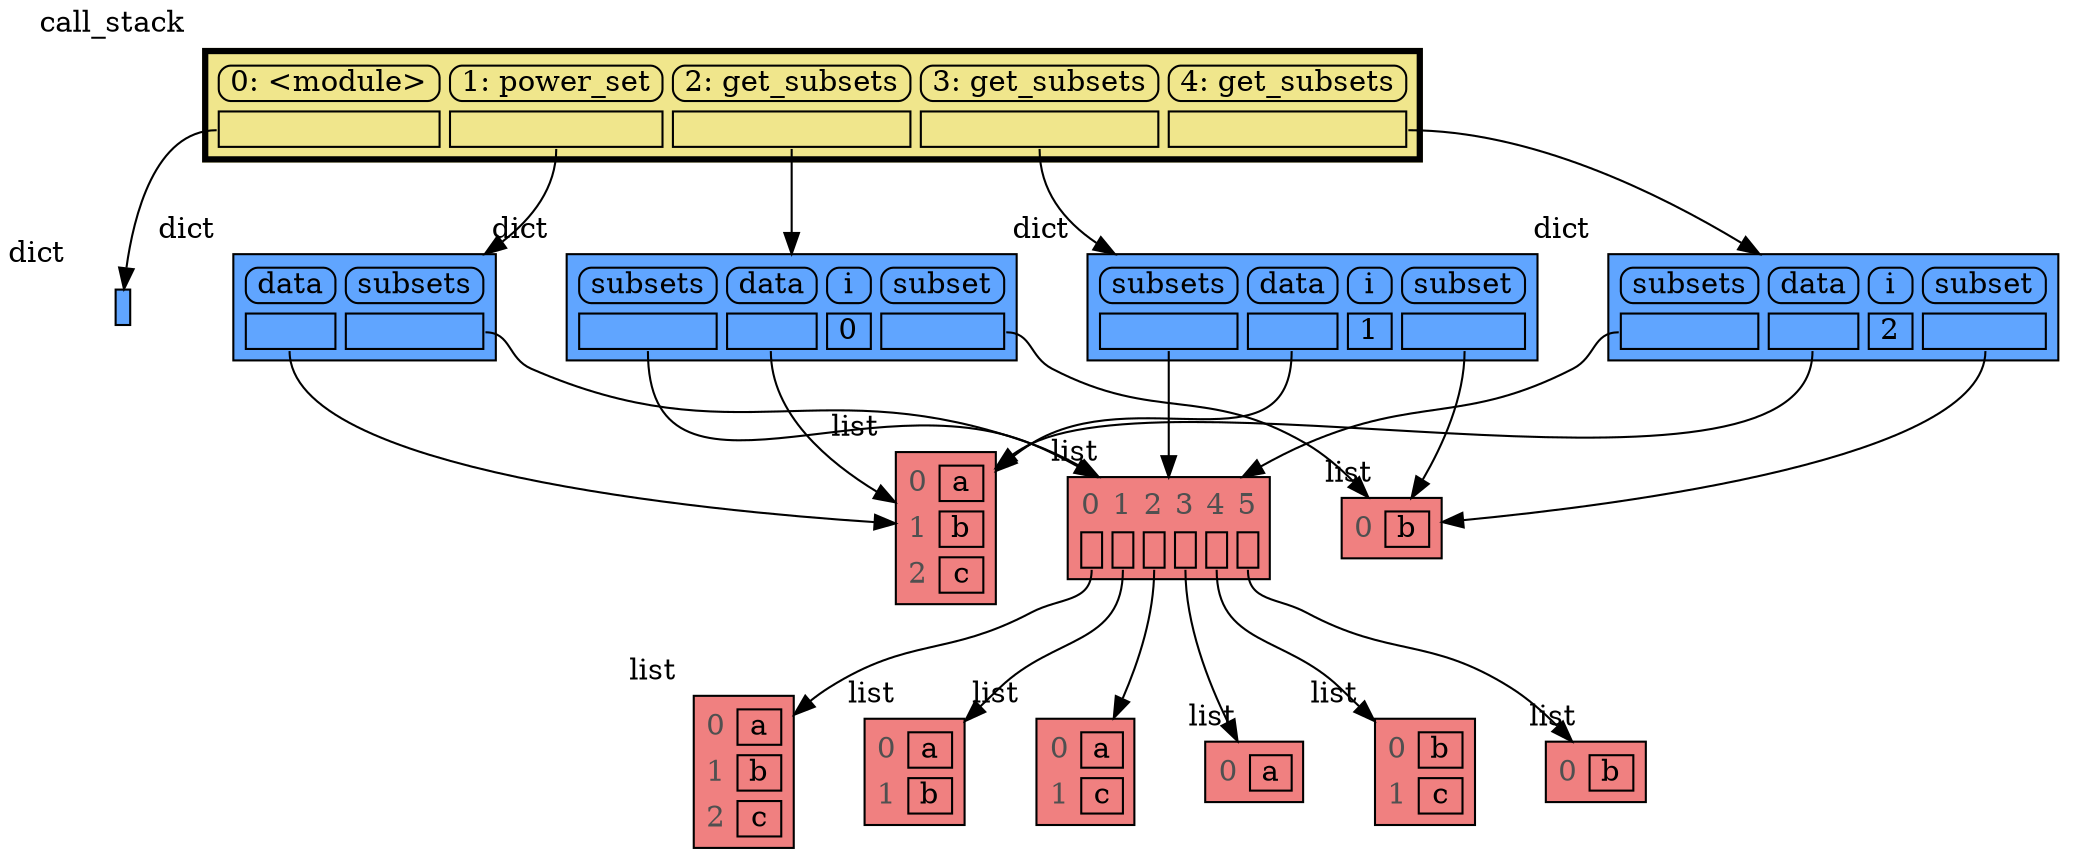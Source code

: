 digraph memory_graph {
	node [shape=plaintext]
	node127915494523264 [label=<
<TABLE BORDER="1" CELLBORDER="1" CELLSPACING="0" CELLPADDING="0" BGCOLOR="#60a5ff" PORT="table">
    <TR><TD BORDER="0"> </TD></TR>
</TABLE>
> xlabel=dict]
	node127915508911680 [label=<
<TABLE BORDER="1" CELLBORDER="1" CELLSPACING="5" CELLPADDING="0" BGCOLOR="lightcoral" PORT="table">
    <TR><TD BORDER="0"><font color="#505050">0</font></TD><TD BORDER="1"> a </TD></TR>
    <TR><TD BORDER="0"><font color="#505050">1</font></TD><TD BORDER="1"> b </TD></TR>
    <TR><TD BORDER="0"><font color="#505050">2</font></TD><TD BORDER="1"> c </TD></TR>
</TABLE>
> xlabel=list]
	node127915494456768 [label=<
<TABLE BORDER="1" CELLBORDER="1" CELLSPACING="5" CELLPADDING="0" BGCOLOR="lightcoral" PORT="table">
    <TR><TD BORDER="0"><font color="#505050">0</font></TD><TD BORDER="1"> a </TD></TR>
    <TR><TD BORDER="0"><font color="#505050">1</font></TD><TD BORDER="1"> b </TD></TR>
    <TR><TD BORDER="0"><font color="#505050">2</font></TD><TD BORDER="1"> c </TD></TR>
</TABLE>
> xlabel=list]
	node127915494525184 [label=<
<TABLE BORDER="1" CELLBORDER="1" CELLSPACING="5" CELLPADDING="0" BGCOLOR="lightcoral" PORT="table">
    <TR><TD BORDER="0"><font color="#505050">0</font></TD><TD BORDER="1"> a </TD></TR>
    <TR><TD BORDER="0"><font color="#505050">1</font></TD><TD BORDER="1"> b </TD></TR>
</TABLE>
> xlabel=list]
	node127915494532352 [label=<
<TABLE BORDER="1" CELLBORDER="1" CELLSPACING="5" CELLPADDING="0" BGCOLOR="lightcoral" PORT="table">
    <TR><TD BORDER="0"><font color="#505050">0</font></TD><TD BORDER="1"> a </TD></TR>
    <TR><TD BORDER="0"><font color="#505050">1</font></TD><TD BORDER="1"> c </TD></TR>
</TABLE>
> xlabel=list]
	node127915494535360 [label=<
<TABLE BORDER="1" CELLBORDER="1" CELLSPACING="5" CELLPADDING="0" BGCOLOR="lightcoral" PORT="table">
    <TR><TD BORDER="0"><font color="#505050">0</font></TD><TD BORDER="1"> a </TD></TR>
</TABLE>
> xlabel=list]
	node127915494626624 [label=<
<TABLE BORDER="1" CELLBORDER="1" CELLSPACING="5" CELLPADDING="0" BGCOLOR="lightcoral" PORT="table">
    <TR><TD BORDER="0"><font color="#505050">0</font></TD><TD BORDER="1"> b </TD></TR>
    <TR><TD BORDER="0"><font color="#505050">1</font></TD><TD BORDER="1"> c </TD></TR>
</TABLE>
> xlabel=list]
	node127915494622976 [label=<
<TABLE BORDER="1" CELLBORDER="1" CELLSPACING="5" CELLPADDING="0" BGCOLOR="lightcoral" PORT="table">
    <TR><TD BORDER="0"><font color="#505050">0</font></TD><TD BORDER="1"> b </TD></TR>
</TABLE>
> xlabel=list]
	node127915497907328 [label=<
<TABLE BORDER="1" CELLBORDER="1" CELLSPACING="5" CELLPADDING="0" BGCOLOR="lightcoral" PORT="table">
    <TR><TD BORDER="0"><font color="#505050">0</font></TD><TD BORDER="0"><font color="#505050">1</font></TD><TD BORDER="0"><font color="#505050">2</font></TD><TD BORDER="0"><font color="#505050">3</font></TD><TD BORDER="0"><font color="#505050">4</font></TD><TD BORDER="0"><font color="#505050">5</font></TD></TR>
    <TR><TD BORDER="1" PORT="ref0"> </TD><TD BORDER="1" PORT="ref1"> </TD><TD BORDER="1" PORT="ref2"> </TD><TD BORDER="1" PORT="ref3"> </TD><TD BORDER="1" PORT="ref4"> </TD><TD BORDER="1" PORT="ref5"> </TD></TR>
</TABLE>
> xlabel=list]
	node127915497907328:ref0 -> node127915494456768:table [style=solid]
	node127915497907328:ref1 -> node127915494525184:table [style=solid]
	node127915497907328:ref2 -> node127915494532352:table [style=solid]
	node127915497907328:ref3 -> node127915494535360:table [style=solid]
	node127915497907328:ref4 -> node127915494626624:table [style=solid]
	node127915497907328:ref5 -> node127915494622976:table [style=solid]
	node127915494532864 [label=<
<TABLE BORDER="1" CELLBORDER="1" CELLSPACING="5" CELLPADDING="0" BGCOLOR="#60a5ff" PORT="table">
    <TR><TD BORDER="1" STYLE="ROUNDED"> data </TD><TD BORDER="1" STYLE="ROUNDED"> subsets </TD></TR>
    <TR><TD BORDER="1" PORT="ref0"> </TD><TD BORDER="1" PORT="ref1"> </TD></TR>
</TABLE>
> xlabel=dict]
	node127915494532864:ref0 -> node127915508911680:table [style=solid]
	node127915494532864:ref1 -> node127915497907328:table [style=solid]
	node127915494093952 [label=<
<TABLE BORDER="1" CELLBORDER="1" CELLSPACING="5" CELLPADDING="0" BGCOLOR="lightcoral" PORT="table">
    <TR><TD BORDER="0"><font color="#505050">0</font></TD><TD BORDER="1"> b </TD></TR>
</TABLE>
> xlabel=list]
	node127915494457024 [label=<
<TABLE BORDER="1" CELLBORDER="1" CELLSPACING="5" CELLPADDING="0" BGCOLOR="#60a5ff" PORT="table">
    <TR><TD BORDER="1" STYLE="ROUNDED"> subsets </TD><TD BORDER="1" STYLE="ROUNDED"> data </TD><TD BORDER="1" STYLE="ROUNDED"> i </TD><TD BORDER="1" STYLE="ROUNDED"> subset </TD></TR>
    <TR><TD BORDER="1" PORT="ref0"> </TD><TD BORDER="1" PORT="ref1"> </TD><TD BORDER="1"> 0 </TD><TD BORDER="1" PORT="ref2"> </TD></TR>
</TABLE>
> xlabel=dict]
	node127915494457024:ref0 -> node127915497907328:table [style=solid]
	node127915494457024:ref1 -> node127915508911680:table [style=solid]
	node127915494457024:ref2 -> node127915494093952:table [style=solid]
	node127915494532736 [label=<
<TABLE BORDER="1" CELLBORDER="1" CELLSPACING="5" CELLPADDING="0" BGCOLOR="#60a5ff" PORT="table">
    <TR><TD BORDER="1" STYLE="ROUNDED"> subsets </TD><TD BORDER="1" STYLE="ROUNDED"> data </TD><TD BORDER="1" STYLE="ROUNDED"> i </TD><TD BORDER="1" STYLE="ROUNDED"> subset </TD></TR>
    <TR><TD BORDER="1" PORT="ref0"> </TD><TD BORDER="1" PORT="ref1"> </TD><TD BORDER="1"> 1 </TD><TD BORDER="1" PORT="ref2"> </TD></TR>
</TABLE>
> xlabel=dict]
	node127915494532736:ref0 -> node127915497907328:table [style=solid]
	node127915494532736:ref1 -> node127915508911680:table [style=solid]
	node127915494532736:ref2 -> node127915494093952:table [style=solid]
	node127915494532800 [label=<
<TABLE BORDER="1" CELLBORDER="1" CELLSPACING="5" CELLPADDING="0" BGCOLOR="#60a5ff" PORT="table">
    <TR><TD BORDER="1" STYLE="ROUNDED"> subsets </TD><TD BORDER="1" STYLE="ROUNDED"> data </TD><TD BORDER="1" STYLE="ROUNDED"> i </TD><TD BORDER="1" STYLE="ROUNDED"> subset </TD></TR>
    <TR><TD BORDER="1" PORT="ref0"> </TD><TD BORDER="1" PORT="ref1"> </TD><TD BORDER="1"> 2 </TD><TD BORDER="1" PORT="ref2"> </TD></TR>
</TABLE>
> xlabel=dict]
	node127915494532800:ref0 -> node127915497907328:table [style=solid]
	node127915494532800:ref1 -> node127915508911680:table [style=solid]
	node127915494532800:ref2 -> node127915494093952:table [style=solid]
	node127915494323568 [label=<
<TABLE BORDER="3" CELLBORDER="1" CELLSPACING="5" CELLPADDING="0" BGCOLOR="khaki" PORT="table">
    <TR><TD BORDER="1" STYLE="ROUNDED"> 0: &lt;module&gt; </TD><TD BORDER="1" STYLE="ROUNDED"> 1: power_set </TD><TD BORDER="1" STYLE="ROUNDED"> 2: get_subsets </TD><TD BORDER="1" STYLE="ROUNDED"> 3: get_subsets </TD><TD BORDER="1" STYLE="ROUNDED"> 4: get_subsets </TD></TR>
    <TR><TD BORDER="1" PORT="ref0"> </TD><TD BORDER="1" PORT="ref1"> </TD><TD BORDER="1" PORT="ref2"> </TD><TD BORDER="1" PORT="ref3"> </TD><TD BORDER="1" PORT="ref4"> </TD></TR>
</TABLE>
> xlabel=call_stack]
	node127915494323568:ref0 -> node127915494523264:table [style=solid]
	node127915494323568:ref1 -> node127915494532864:table [style=solid]
	node127915494323568:ref2 -> node127915494457024:table [style=solid]
	node127915494323568:ref3 -> node127915494532736:table [style=solid]
	node127915494323568:ref4 -> node127915494532800:table [style=solid]
subgraph { rank=same; node127915494523264 -> node127915494532864 -> node127915494457024 -> node127915494532736 -> node127915494532800[weight=10, style=invis]; }
subgraph { rank=same; node127915508911680 -> node127915497907328 -> node127915494093952[weight=10, style=invis]; }
subgraph { rank=same; node127915494456768 -> node127915494525184 -> node127915494532352 -> node127915494535360 -> node127915494626624 -> node127915494622976[weight=10, style=invis]; }
}
